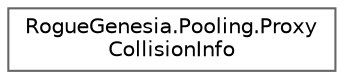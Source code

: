 digraph "Graphical Class Hierarchy"
{
 // LATEX_PDF_SIZE
  bgcolor="transparent";
  edge [fontname=Helvetica,fontsize=10,labelfontname=Helvetica,labelfontsize=10];
  node [fontname=Helvetica,fontsize=10,shape=box,height=0.2,width=0.4];
  rankdir="LR";
  Node0 [label="RogueGenesia.Pooling.Proxy\lCollisionInfo",height=0.2,width=0.4,color="grey40", fillcolor="white", style="filled",URL="$struct_rogue_genesia_1_1_pooling_1_1_proxy_collision_info.html",tooltip=" "];
}
